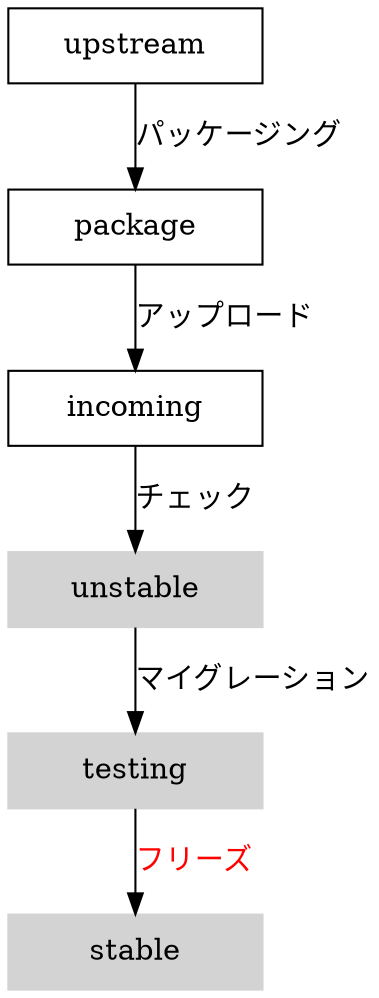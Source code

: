 #  dot -Tpng lifesycle-package.dot -o lifesycle-package.png
digraph lifecycle {

upstream [shape = box, fixedsize = true, width = 1.7, height = 0.5];
package [shape = box, fixedsize = true, width = 1.7, height = 0.5];
incoming [shape = box, fixedsize = true, width = 1.7, height = 0.5];
unstable [shape = box, style = filled, fixedsize = true, width = 1.7, height = 0.5,color = "#D3D3D3"];
testing [shape = box, style = filled, fixedsize = true, width = 1.7, height = 0.5,color = "#D3D3D3"];
stable [shape = box, style = filled,fixedsize = true, width = 1.7, height = 0.5,color = "#D3D3D3"];

upstream -> package [label = "パッケージング", labeldistance = 3];
package -> incoming [label = "アップロード", labeldistance = 3];
incoming -> unstable [label = "チェック", labeldistance = 3];
unstable -> testing [label = "マイグレーション", labeldistance = 3];
testing -> stable [label = "フリーズ", labeldistance = 3, fontcolor = red];
}
